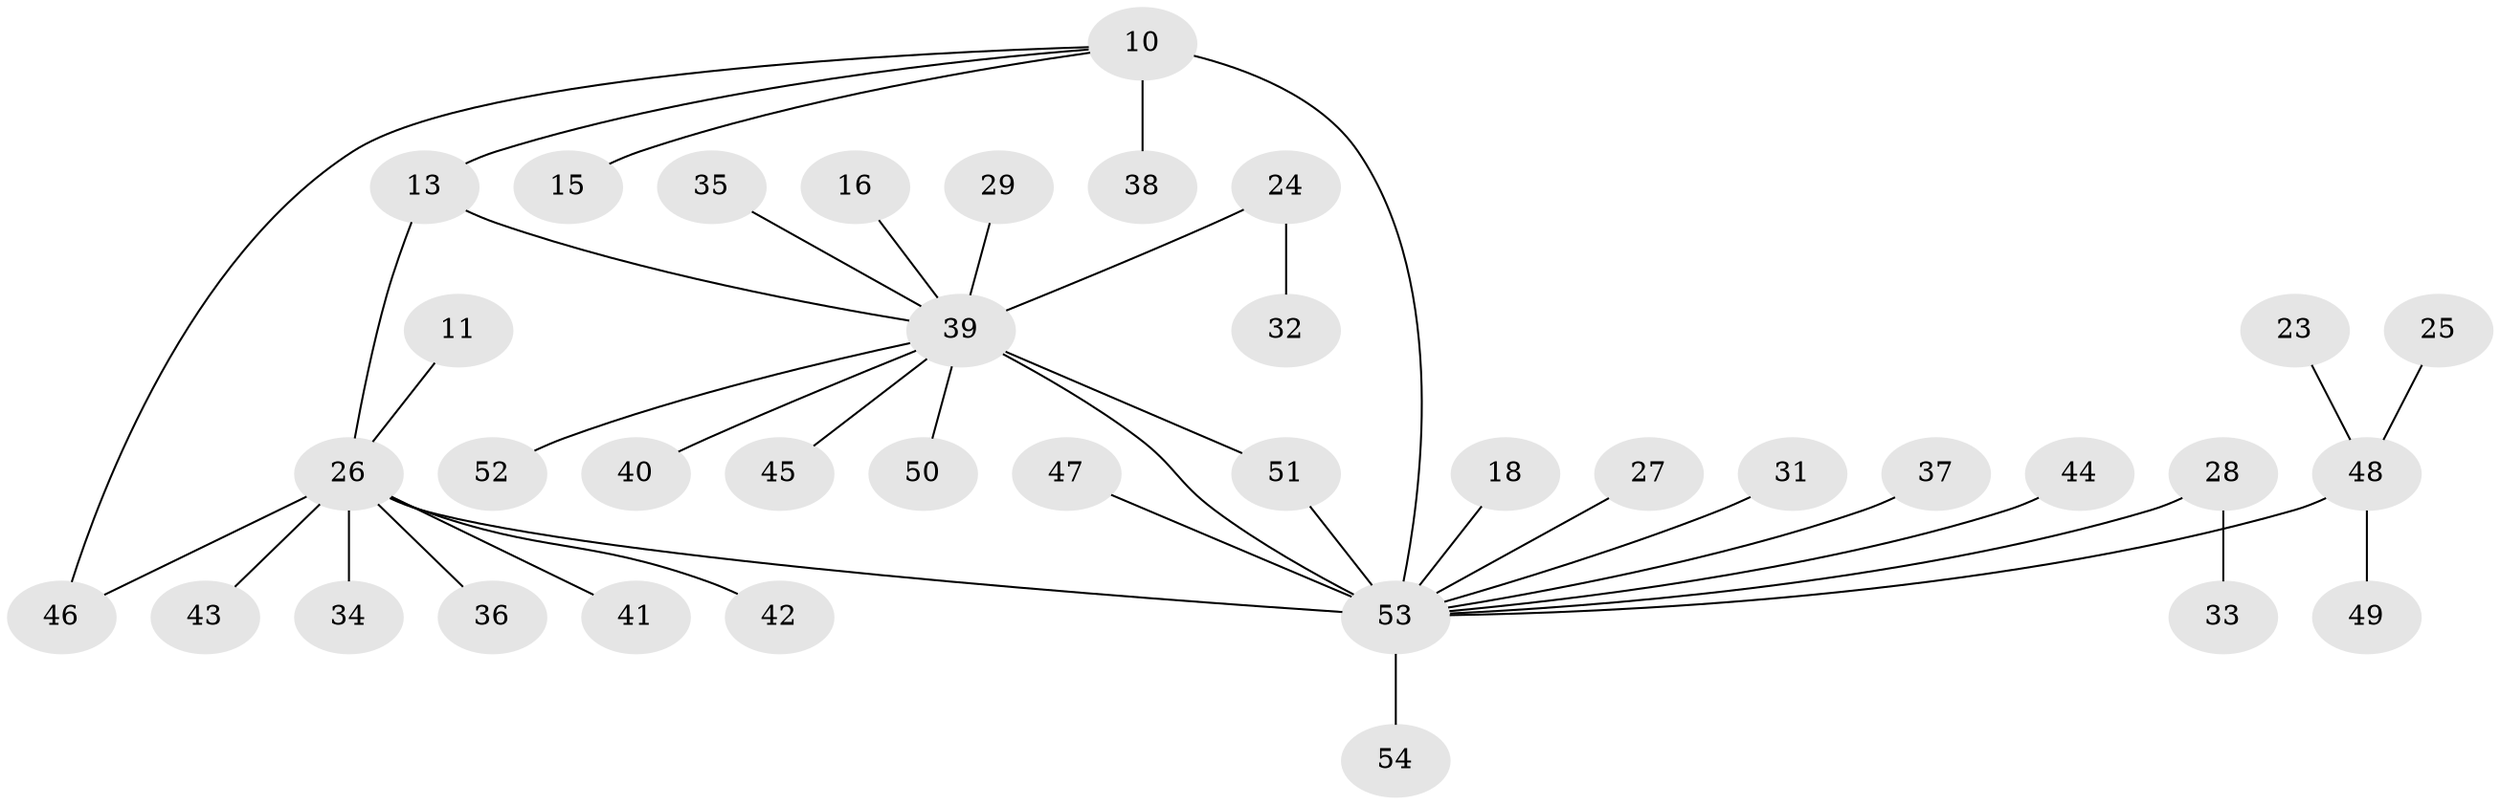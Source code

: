 // original degree distribution, {7: 0.018518518518518517, 5: 0.018518518518518517, 9: 0.018518518518518517, 4: 0.1111111111111111, 8: 0.037037037037037035, 3: 0.07407407407407407, 10: 0.018518518518518517, 1: 0.5370370370370371, 2: 0.16666666666666666}
// Generated by graph-tools (version 1.1) at 2025/58/03/04/25 21:58:49]
// undirected, 37 vertices, 40 edges
graph export_dot {
graph [start="1"]
  node [color=gray90,style=filled];
  10 [super="+2"];
  11;
  13 [super="+4"];
  15;
  16;
  18;
  23;
  24;
  25;
  26 [super="+14+3"];
  27;
  28;
  29;
  31;
  32;
  33;
  34;
  35;
  36;
  37;
  38;
  39 [super="+30+7"];
  40;
  41;
  42;
  43;
  44;
  45;
  46 [super="+22"];
  47;
  48 [super="+19"];
  49;
  50;
  51 [super="+20"];
  52;
  53 [super="+17+9"];
  54;
  10 -- 15;
  10 -- 38;
  10 -- 53 [weight=3];
  10 -- 13;
  10 -- 46;
  11 -- 26;
  13 -- 26;
  13 -- 39;
  16 -- 39;
  18 -- 53;
  23 -- 48;
  24 -- 32;
  24 -- 39;
  25 -- 48;
  26 -- 36;
  26 -- 42;
  26 -- 53 [weight=3];
  26 -- 34;
  26 -- 41;
  26 -- 43;
  26 -- 46;
  27 -- 53;
  28 -- 33;
  28 -- 53;
  29 -- 39;
  31 -- 53;
  35 -- 39;
  37 -- 53 [weight=2];
  39 -- 53 [weight=4];
  39 -- 50;
  39 -- 52;
  39 -- 45;
  39 -- 40;
  39 -- 51;
  44 -- 53;
  47 -- 53;
  48 -- 49;
  48 -- 53;
  51 -- 53;
  53 -- 54;
}
